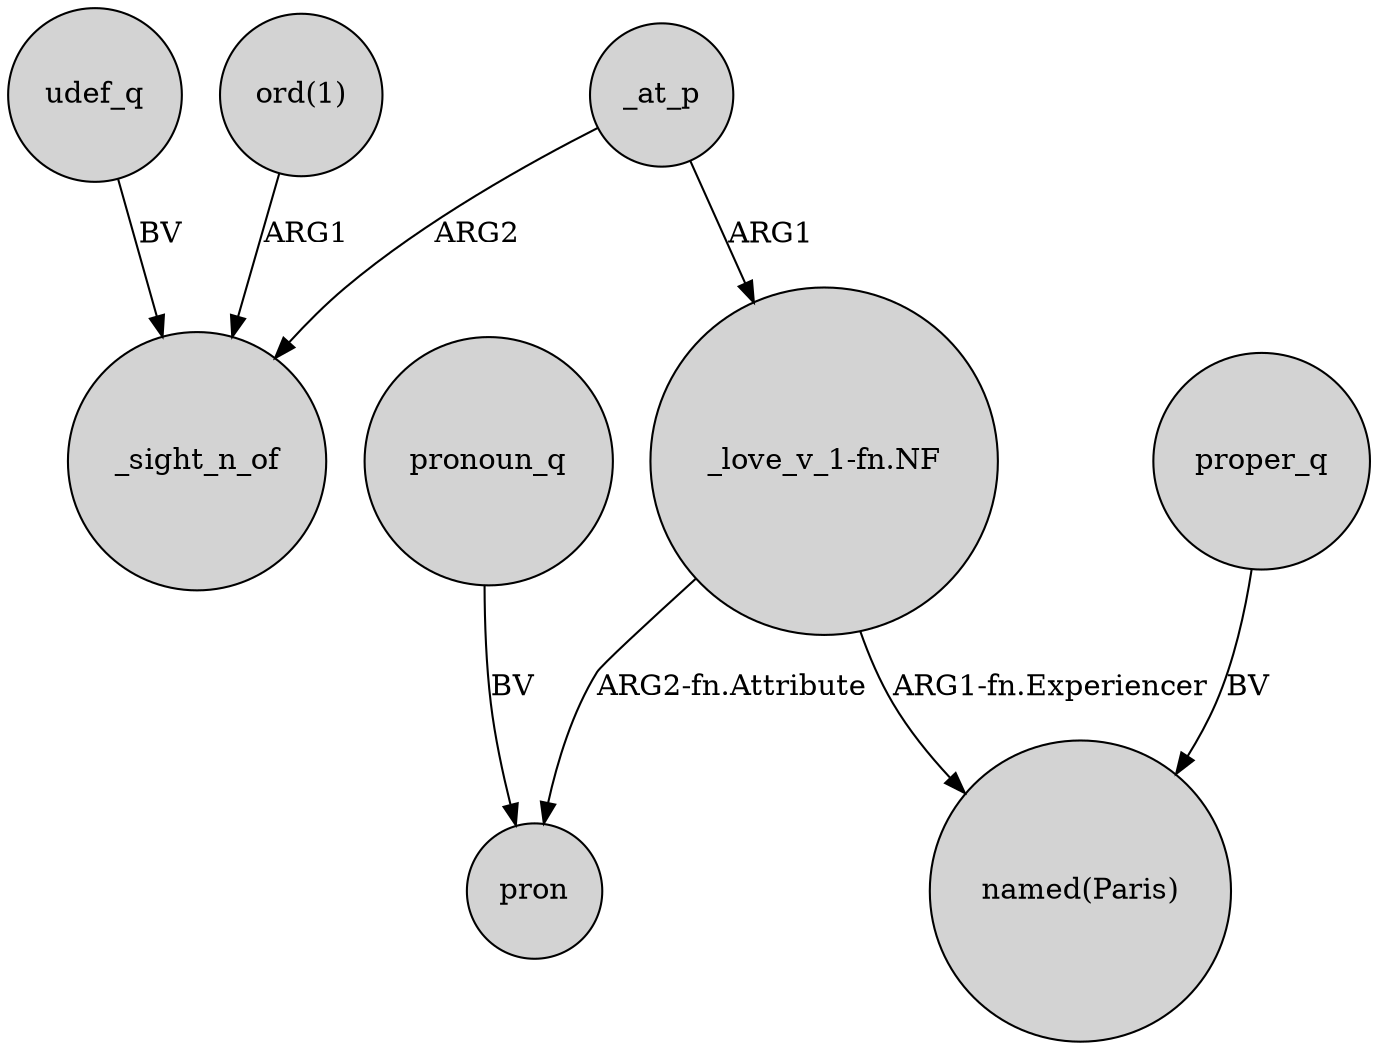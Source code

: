 digraph {
	node [shape=circle style=filled]
	udef_q -> _sight_n_of [label=BV]
	_at_p -> _sight_n_of [label=ARG2]
	pronoun_q -> pron [label=BV]
	"ord(1)" -> _sight_n_of [label=ARG1]
	proper_q -> "named(Paris)" [label=BV]
	"_love_v_1-fn.NF" -> pron [label="ARG2-fn.Attribute"]
	"_love_v_1-fn.NF" -> "named(Paris)" [label="ARG1-fn.Experiencer"]
	_at_p -> "_love_v_1-fn.NF" [label=ARG1]
}
